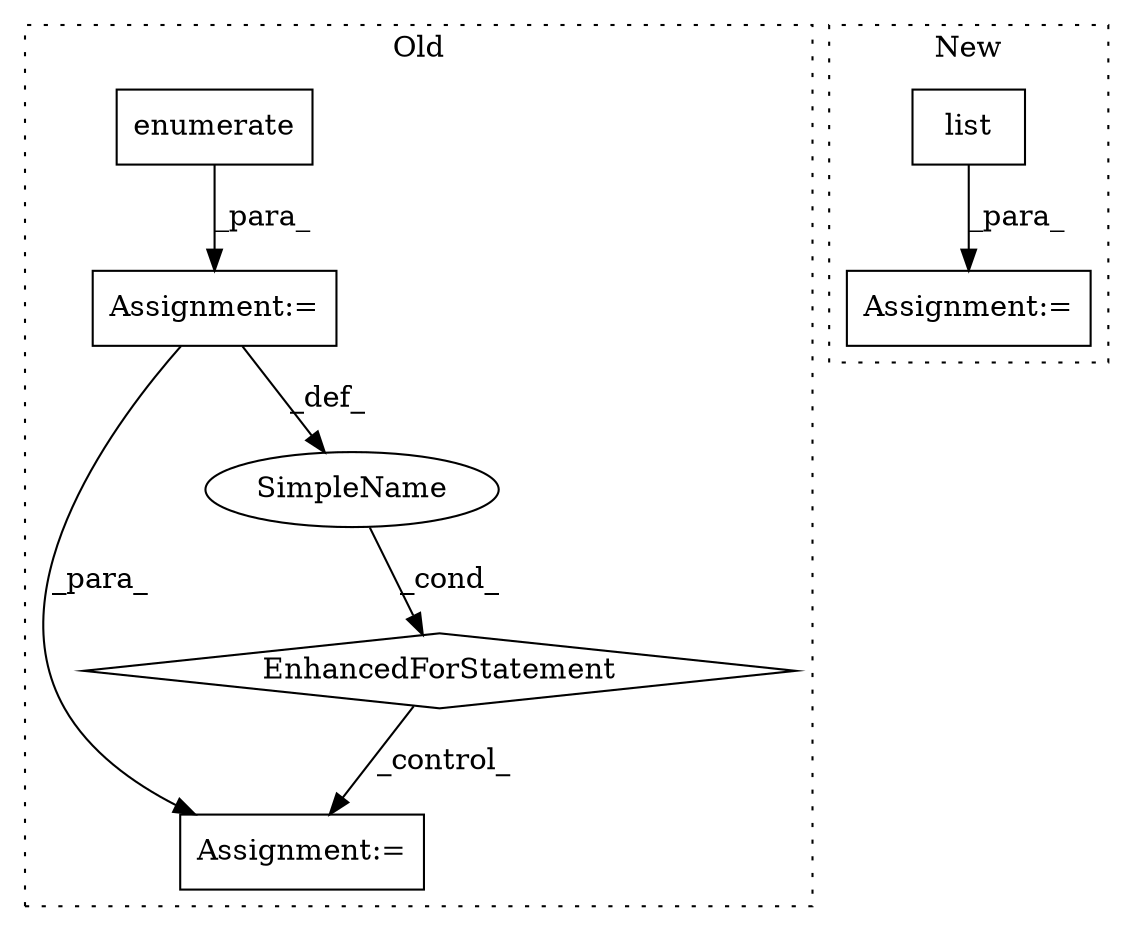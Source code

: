 digraph G {
subgraph cluster0 {
1 [label="enumerate" a="32" s="3380,3397" l="10,1" shape="box"];
3 [label="Assignment:=" a="7" s="3298,3398" l="70,2" shape="box"];
5 [label="EnhancedForStatement" a="70" s="3298,3398" l="70,2" shape="diamond"];
6 [label="Assignment:=" a="7" s="3674" l="1" shape="box"];
7 [label="SimpleName" a="42" s="3372" l="5" shape="ellipse"];
label = "Old";
style="dotted";
}
subgraph cluster1 {
2 [label="list" a="32" s="4096,4130" l="5,1" shape="box"];
4 [label="Assignment:=" a="7" s="4024" l="1" shape="box"];
label = "New";
style="dotted";
}
1 -> 3 [label="_para_"];
2 -> 4 [label="_para_"];
3 -> 7 [label="_def_"];
3 -> 6 [label="_para_"];
5 -> 6 [label="_control_"];
7 -> 5 [label="_cond_"];
}